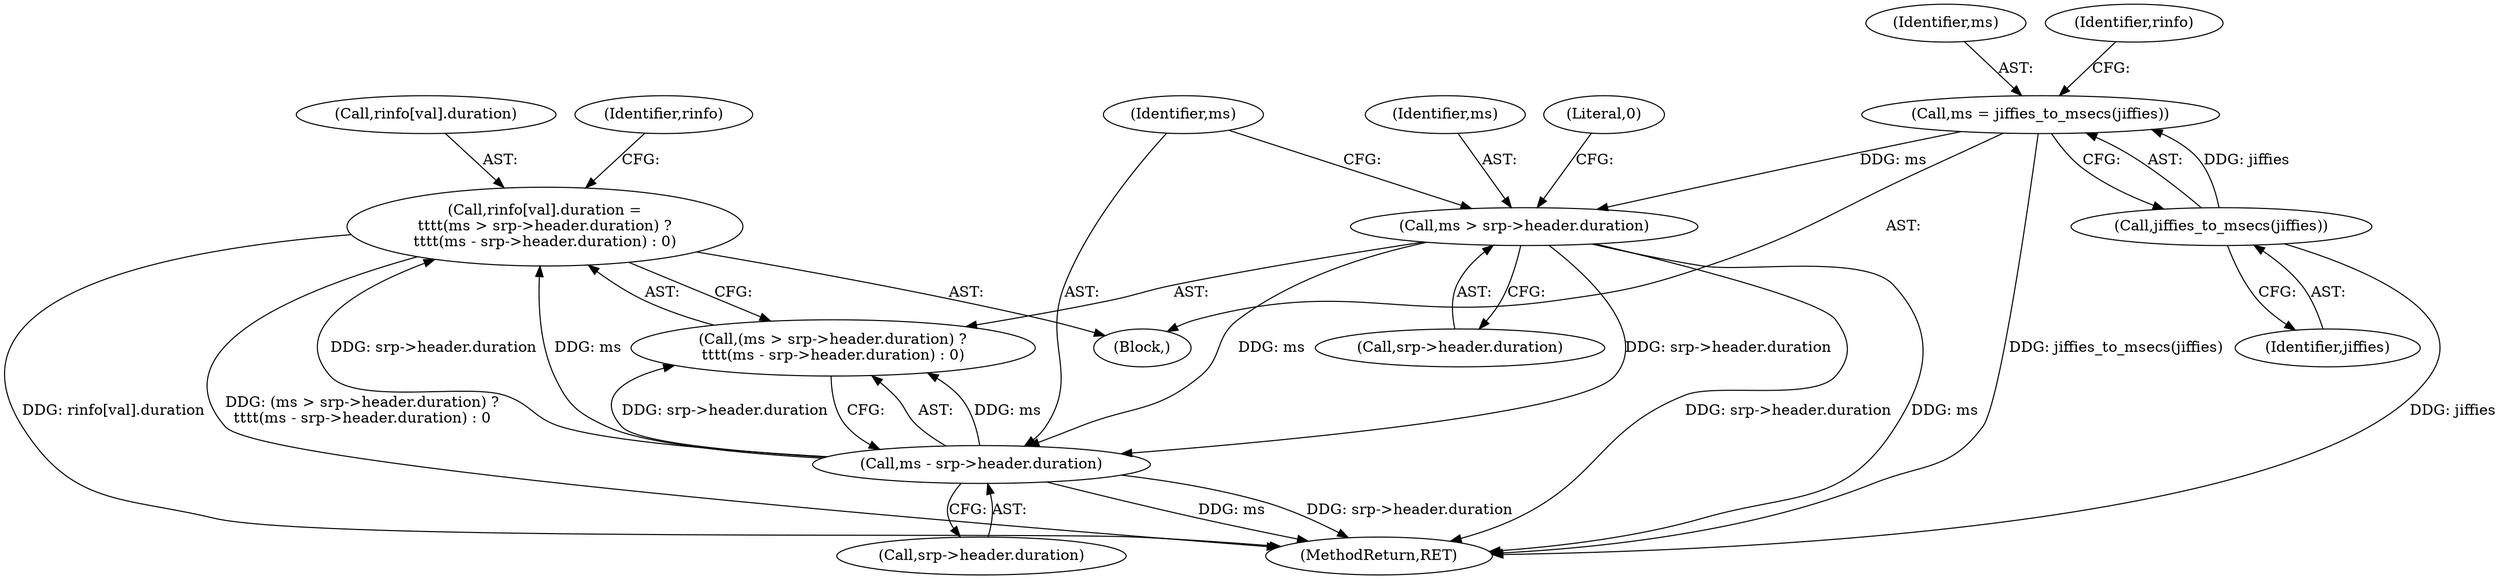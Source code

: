 digraph "0_linux_3e0097499839e0fe3af380410eababe5a47c4cf9@array" {
"1000171" [label="(Call,rinfo[val].duration =\n\t\t\t\t(ms > srp->header.duration) ?\n\t\t\t\t(ms - srp->header.duration) : 0)"];
"1000185" [label="(Call,ms - srp->header.duration)"];
"1000178" [label="(Call,ms > srp->header.duration)"];
"1000167" [label="(Call,ms = jiffies_to_msecs(jiffies))"];
"1000169" [label="(Call,jiffies_to_msecs(jiffies))"];
"1000187" [label="(Call,srp->header.duration)"];
"1000168" [label="(Identifier,ms)"];
"1000186" [label="(Identifier,ms)"];
"1000166" [label="(Block,)"];
"1000178" [label="(Call,ms > srp->header.duration)"];
"1000167" [label="(Call,ms = jiffies_to_msecs(jiffies))"];
"1000177" [label="(Call,(ms > srp->header.duration) ?\n\t\t\t\t(ms - srp->header.duration) : 0)"];
"1000169" [label="(Call,jiffies_to_msecs(jiffies))"];
"1000170" [label="(Identifier,jiffies)"];
"1000180" [label="(Call,srp->header.duration)"];
"1000235" [label="(MethodReturn,RET)"];
"1000171" [label="(Call,rinfo[val].duration =\n\t\t\t\t(ms > srp->header.duration) ?\n\t\t\t\t(ms - srp->header.duration) : 0)"];
"1000185" [label="(Call,ms - srp->header.duration)"];
"1000179" [label="(Identifier,ms)"];
"1000172" [label="(Call,rinfo[val].duration)"];
"1000192" [label="(Literal,0)"];
"1000174" [label="(Identifier,rinfo)"];
"1000196" [label="(Identifier,rinfo)"];
"1000171" -> "1000166"  [label="AST: "];
"1000171" -> "1000177"  [label="CFG: "];
"1000172" -> "1000171"  [label="AST: "];
"1000177" -> "1000171"  [label="AST: "];
"1000196" -> "1000171"  [label="CFG: "];
"1000171" -> "1000235"  [label="DDG: rinfo[val].duration"];
"1000171" -> "1000235"  [label="DDG: (ms > srp->header.duration) ?\n\t\t\t\t(ms - srp->header.duration) : 0"];
"1000185" -> "1000171"  [label="DDG: ms"];
"1000185" -> "1000171"  [label="DDG: srp->header.duration"];
"1000185" -> "1000177"  [label="AST: "];
"1000185" -> "1000187"  [label="CFG: "];
"1000186" -> "1000185"  [label="AST: "];
"1000187" -> "1000185"  [label="AST: "];
"1000177" -> "1000185"  [label="CFG: "];
"1000185" -> "1000235"  [label="DDG: ms"];
"1000185" -> "1000235"  [label="DDG: srp->header.duration"];
"1000185" -> "1000177"  [label="DDG: ms"];
"1000185" -> "1000177"  [label="DDG: srp->header.duration"];
"1000178" -> "1000185"  [label="DDG: ms"];
"1000178" -> "1000185"  [label="DDG: srp->header.duration"];
"1000178" -> "1000177"  [label="AST: "];
"1000178" -> "1000180"  [label="CFG: "];
"1000179" -> "1000178"  [label="AST: "];
"1000180" -> "1000178"  [label="AST: "];
"1000186" -> "1000178"  [label="CFG: "];
"1000192" -> "1000178"  [label="CFG: "];
"1000178" -> "1000235"  [label="DDG: ms"];
"1000178" -> "1000235"  [label="DDG: srp->header.duration"];
"1000167" -> "1000178"  [label="DDG: ms"];
"1000167" -> "1000166"  [label="AST: "];
"1000167" -> "1000169"  [label="CFG: "];
"1000168" -> "1000167"  [label="AST: "];
"1000169" -> "1000167"  [label="AST: "];
"1000174" -> "1000167"  [label="CFG: "];
"1000167" -> "1000235"  [label="DDG: jiffies_to_msecs(jiffies)"];
"1000169" -> "1000167"  [label="DDG: jiffies"];
"1000169" -> "1000170"  [label="CFG: "];
"1000170" -> "1000169"  [label="AST: "];
"1000169" -> "1000235"  [label="DDG: jiffies"];
}
